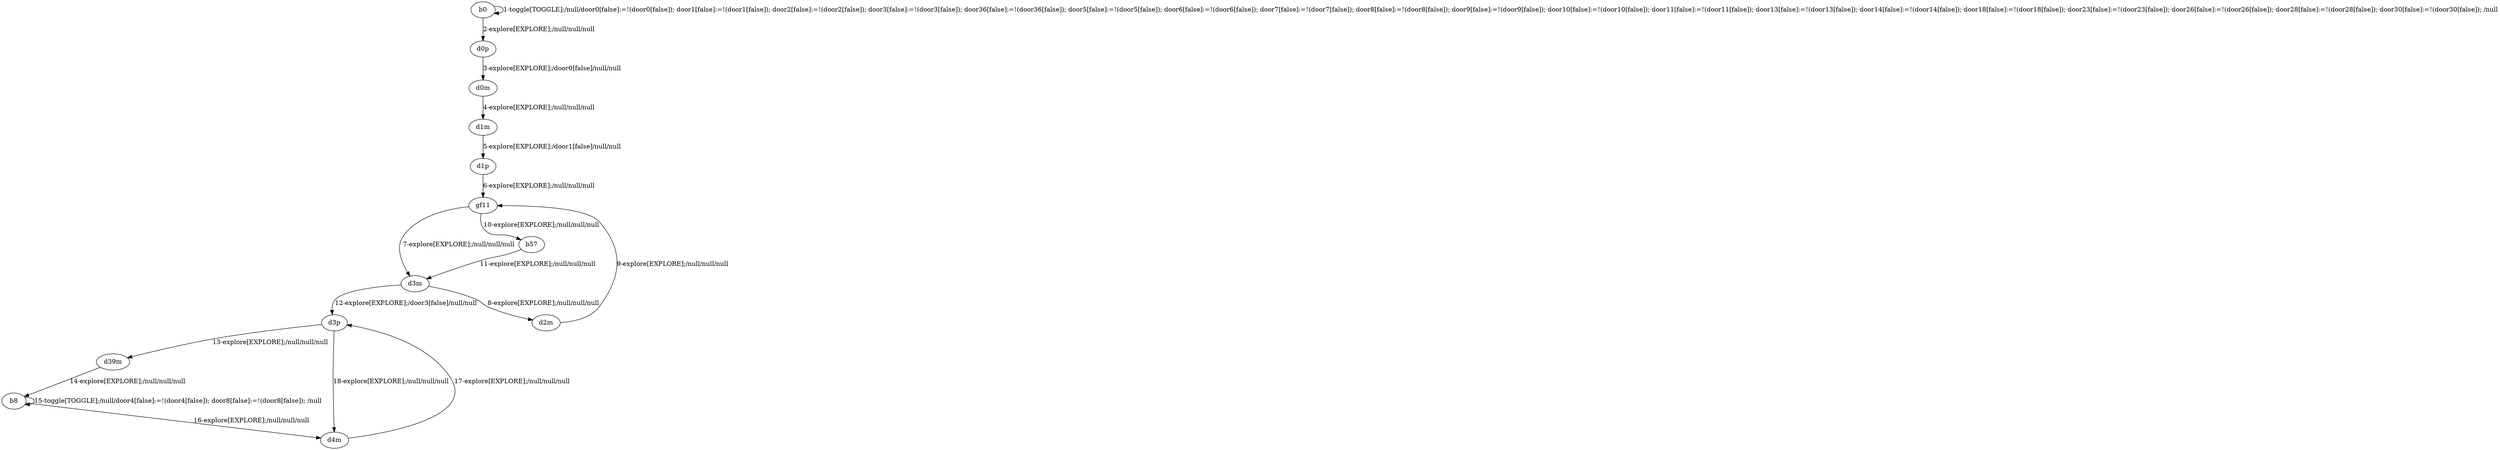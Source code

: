 # Total number of goals covered by this test: 4
# d2m --> gf11
# gf11 --> b57
# b57 --> d3m
# d3m --> d2m

digraph g {
"b0" -> "b0" [label = "1-toggle[TOGGLE];/null/door0[false]:=!(door0[false]); door1[false]:=!(door1[false]); door2[false]:=!(door2[false]); door3[false]:=!(door3[false]); door36[false]:=!(door36[false]); door5[false]:=!(door5[false]); door6[false]:=!(door6[false]); door7[false]:=!(door7[false]); door8[false]:=!(door8[false]); door9[false]:=!(door9[false]); door10[false]:=!(door10[false]); door11[false]:=!(door11[false]); door13[false]:=!(door13[false]); door14[false]:=!(door14[false]); door18[false]:=!(door18[false]); door23[false]:=!(door23[false]); door26[false]:=!(door26[false]); door28[false]:=!(door28[false]); door30[false]:=!(door30[false]); /null"];
"b0" -> "d0p" [label = "2-explore[EXPLORE];/null/null/null"];
"d0p" -> "d0m" [label = "3-explore[EXPLORE];/door0[false]/null/null"];
"d0m" -> "d1m" [label = "4-explore[EXPLORE];/null/null/null"];
"d1m" -> "d1p" [label = "5-explore[EXPLORE];/door1[false]/null/null"];
"d1p" -> "gf11" [label = "6-explore[EXPLORE];/null/null/null"];
"gf11" -> "d3m" [label = "7-explore[EXPLORE];/null/null/null"];
"d3m" -> "d2m" [label = "8-explore[EXPLORE];/null/null/null"];
"d2m" -> "gf11" [label = "9-explore[EXPLORE];/null/null/null"];
"gf11" -> "b57" [label = "10-explore[EXPLORE];/null/null/null"];
"b57" -> "d3m" [label = "11-explore[EXPLORE];/null/null/null"];
"d3m" -> "d3p" [label = "12-explore[EXPLORE];/door3[false]/null/null"];
"d3p" -> "d39m" [label = "13-explore[EXPLORE];/null/null/null"];
"d39m" -> "b8" [label = "14-explore[EXPLORE];/null/null/null"];
"b8" -> "b8" [label = "15-toggle[TOGGLE];/null/door4[false]:=!(door4[false]); door8[false]:=!(door8[false]); /null"];
"b8" -> "d4m" [label = "16-explore[EXPLORE];/null/null/null"];
"d4m" -> "d3p" [label = "17-explore[EXPLORE];/null/null/null"];
"d3p" -> "d4m" [label = "18-explore[EXPLORE];/null/null/null"];
}